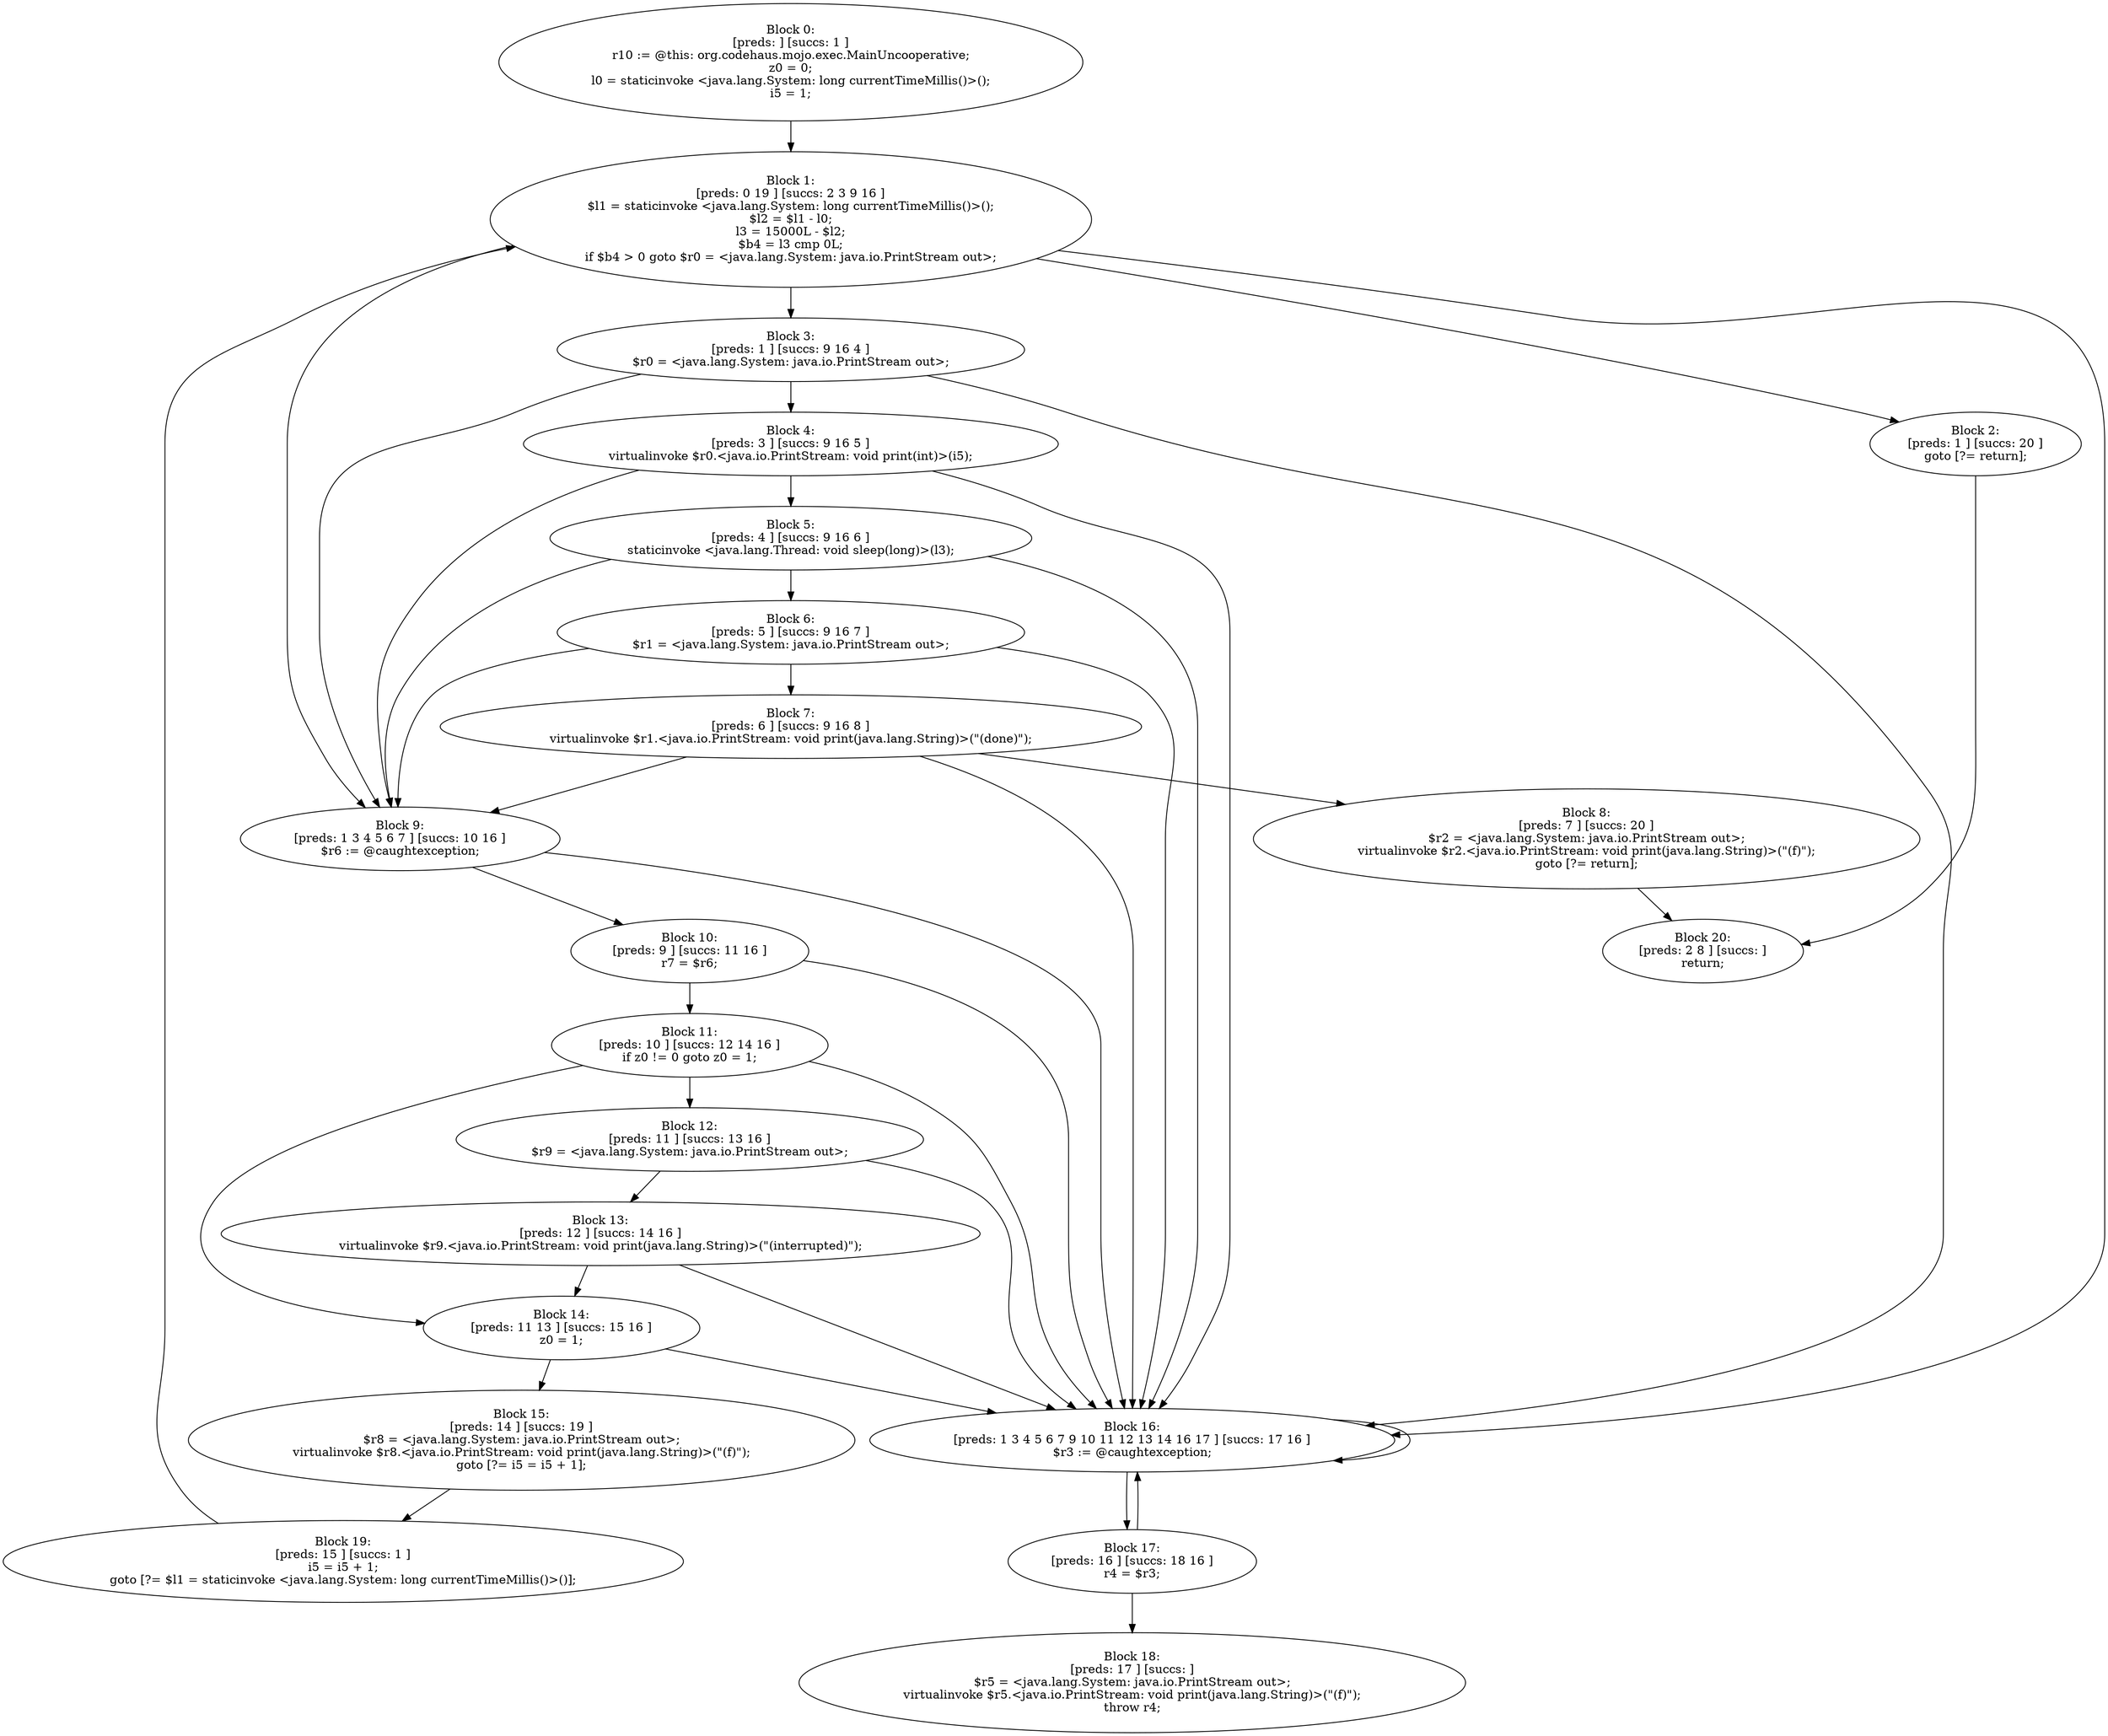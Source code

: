 digraph "unitGraph" {
    "Block 0:
[preds: ] [succs: 1 ]
r10 := @this: org.codehaus.mojo.exec.MainUncooperative;
z0 = 0;
l0 = staticinvoke <java.lang.System: long currentTimeMillis()>();
i5 = 1;
"
    "Block 1:
[preds: 0 19 ] [succs: 2 3 9 16 ]
$l1 = staticinvoke <java.lang.System: long currentTimeMillis()>();
$l2 = $l1 - l0;
l3 = 15000L - $l2;
$b4 = l3 cmp 0L;
if $b4 > 0 goto $r0 = <java.lang.System: java.io.PrintStream out>;
"
    "Block 2:
[preds: 1 ] [succs: 20 ]
goto [?= return];
"
    "Block 3:
[preds: 1 ] [succs: 9 16 4 ]
$r0 = <java.lang.System: java.io.PrintStream out>;
"
    "Block 4:
[preds: 3 ] [succs: 9 16 5 ]
virtualinvoke $r0.<java.io.PrintStream: void print(int)>(i5);
"
    "Block 5:
[preds: 4 ] [succs: 9 16 6 ]
staticinvoke <java.lang.Thread: void sleep(long)>(l3);
"
    "Block 6:
[preds: 5 ] [succs: 9 16 7 ]
$r1 = <java.lang.System: java.io.PrintStream out>;
"
    "Block 7:
[preds: 6 ] [succs: 9 16 8 ]
virtualinvoke $r1.<java.io.PrintStream: void print(java.lang.String)>(\"(done)\");
"
    "Block 8:
[preds: 7 ] [succs: 20 ]
$r2 = <java.lang.System: java.io.PrintStream out>;
virtualinvoke $r2.<java.io.PrintStream: void print(java.lang.String)>(\"(f)\");
goto [?= return];
"
    "Block 9:
[preds: 1 3 4 5 6 7 ] [succs: 10 16 ]
$r6 := @caughtexception;
"
    "Block 10:
[preds: 9 ] [succs: 11 16 ]
r7 = $r6;
"
    "Block 11:
[preds: 10 ] [succs: 12 14 16 ]
if z0 != 0 goto z0 = 1;
"
    "Block 12:
[preds: 11 ] [succs: 13 16 ]
$r9 = <java.lang.System: java.io.PrintStream out>;
"
    "Block 13:
[preds: 12 ] [succs: 14 16 ]
virtualinvoke $r9.<java.io.PrintStream: void print(java.lang.String)>(\"(interrupted)\");
"
    "Block 14:
[preds: 11 13 ] [succs: 15 16 ]
z0 = 1;
"
    "Block 15:
[preds: 14 ] [succs: 19 ]
$r8 = <java.lang.System: java.io.PrintStream out>;
virtualinvoke $r8.<java.io.PrintStream: void print(java.lang.String)>(\"(f)\");
goto [?= i5 = i5 + 1];
"
    "Block 16:
[preds: 1 3 4 5 6 7 9 10 11 12 13 14 16 17 ] [succs: 17 16 ]
$r3 := @caughtexception;
"
    "Block 17:
[preds: 16 ] [succs: 18 16 ]
r4 = $r3;
"
    "Block 18:
[preds: 17 ] [succs: ]
$r5 = <java.lang.System: java.io.PrintStream out>;
virtualinvoke $r5.<java.io.PrintStream: void print(java.lang.String)>(\"(f)\");
throw r4;
"
    "Block 19:
[preds: 15 ] [succs: 1 ]
i5 = i5 + 1;
goto [?= $l1 = staticinvoke <java.lang.System: long currentTimeMillis()>()];
"
    "Block 20:
[preds: 2 8 ] [succs: ]
return;
"
    "Block 0:
[preds: ] [succs: 1 ]
r10 := @this: org.codehaus.mojo.exec.MainUncooperative;
z0 = 0;
l0 = staticinvoke <java.lang.System: long currentTimeMillis()>();
i5 = 1;
"->"Block 1:
[preds: 0 19 ] [succs: 2 3 9 16 ]
$l1 = staticinvoke <java.lang.System: long currentTimeMillis()>();
$l2 = $l1 - l0;
l3 = 15000L - $l2;
$b4 = l3 cmp 0L;
if $b4 > 0 goto $r0 = <java.lang.System: java.io.PrintStream out>;
";
    "Block 1:
[preds: 0 19 ] [succs: 2 3 9 16 ]
$l1 = staticinvoke <java.lang.System: long currentTimeMillis()>();
$l2 = $l1 - l0;
l3 = 15000L - $l2;
$b4 = l3 cmp 0L;
if $b4 > 0 goto $r0 = <java.lang.System: java.io.PrintStream out>;
"->"Block 2:
[preds: 1 ] [succs: 20 ]
goto [?= return];
";
    "Block 1:
[preds: 0 19 ] [succs: 2 3 9 16 ]
$l1 = staticinvoke <java.lang.System: long currentTimeMillis()>();
$l2 = $l1 - l0;
l3 = 15000L - $l2;
$b4 = l3 cmp 0L;
if $b4 > 0 goto $r0 = <java.lang.System: java.io.PrintStream out>;
"->"Block 3:
[preds: 1 ] [succs: 9 16 4 ]
$r0 = <java.lang.System: java.io.PrintStream out>;
";
    "Block 1:
[preds: 0 19 ] [succs: 2 3 9 16 ]
$l1 = staticinvoke <java.lang.System: long currentTimeMillis()>();
$l2 = $l1 - l0;
l3 = 15000L - $l2;
$b4 = l3 cmp 0L;
if $b4 > 0 goto $r0 = <java.lang.System: java.io.PrintStream out>;
"->"Block 9:
[preds: 1 3 4 5 6 7 ] [succs: 10 16 ]
$r6 := @caughtexception;
";
    "Block 1:
[preds: 0 19 ] [succs: 2 3 9 16 ]
$l1 = staticinvoke <java.lang.System: long currentTimeMillis()>();
$l2 = $l1 - l0;
l3 = 15000L - $l2;
$b4 = l3 cmp 0L;
if $b4 > 0 goto $r0 = <java.lang.System: java.io.PrintStream out>;
"->"Block 16:
[preds: 1 3 4 5 6 7 9 10 11 12 13 14 16 17 ] [succs: 17 16 ]
$r3 := @caughtexception;
";
    "Block 2:
[preds: 1 ] [succs: 20 ]
goto [?= return];
"->"Block 20:
[preds: 2 8 ] [succs: ]
return;
";
    "Block 3:
[preds: 1 ] [succs: 9 16 4 ]
$r0 = <java.lang.System: java.io.PrintStream out>;
"->"Block 9:
[preds: 1 3 4 5 6 7 ] [succs: 10 16 ]
$r6 := @caughtexception;
";
    "Block 3:
[preds: 1 ] [succs: 9 16 4 ]
$r0 = <java.lang.System: java.io.PrintStream out>;
"->"Block 16:
[preds: 1 3 4 5 6 7 9 10 11 12 13 14 16 17 ] [succs: 17 16 ]
$r3 := @caughtexception;
";
    "Block 3:
[preds: 1 ] [succs: 9 16 4 ]
$r0 = <java.lang.System: java.io.PrintStream out>;
"->"Block 4:
[preds: 3 ] [succs: 9 16 5 ]
virtualinvoke $r0.<java.io.PrintStream: void print(int)>(i5);
";
    "Block 4:
[preds: 3 ] [succs: 9 16 5 ]
virtualinvoke $r0.<java.io.PrintStream: void print(int)>(i5);
"->"Block 9:
[preds: 1 3 4 5 6 7 ] [succs: 10 16 ]
$r6 := @caughtexception;
";
    "Block 4:
[preds: 3 ] [succs: 9 16 5 ]
virtualinvoke $r0.<java.io.PrintStream: void print(int)>(i5);
"->"Block 16:
[preds: 1 3 4 5 6 7 9 10 11 12 13 14 16 17 ] [succs: 17 16 ]
$r3 := @caughtexception;
";
    "Block 4:
[preds: 3 ] [succs: 9 16 5 ]
virtualinvoke $r0.<java.io.PrintStream: void print(int)>(i5);
"->"Block 5:
[preds: 4 ] [succs: 9 16 6 ]
staticinvoke <java.lang.Thread: void sleep(long)>(l3);
";
    "Block 5:
[preds: 4 ] [succs: 9 16 6 ]
staticinvoke <java.lang.Thread: void sleep(long)>(l3);
"->"Block 9:
[preds: 1 3 4 5 6 7 ] [succs: 10 16 ]
$r6 := @caughtexception;
";
    "Block 5:
[preds: 4 ] [succs: 9 16 6 ]
staticinvoke <java.lang.Thread: void sleep(long)>(l3);
"->"Block 16:
[preds: 1 3 4 5 6 7 9 10 11 12 13 14 16 17 ] [succs: 17 16 ]
$r3 := @caughtexception;
";
    "Block 5:
[preds: 4 ] [succs: 9 16 6 ]
staticinvoke <java.lang.Thread: void sleep(long)>(l3);
"->"Block 6:
[preds: 5 ] [succs: 9 16 7 ]
$r1 = <java.lang.System: java.io.PrintStream out>;
";
    "Block 6:
[preds: 5 ] [succs: 9 16 7 ]
$r1 = <java.lang.System: java.io.PrintStream out>;
"->"Block 9:
[preds: 1 3 4 5 6 7 ] [succs: 10 16 ]
$r6 := @caughtexception;
";
    "Block 6:
[preds: 5 ] [succs: 9 16 7 ]
$r1 = <java.lang.System: java.io.PrintStream out>;
"->"Block 16:
[preds: 1 3 4 5 6 7 9 10 11 12 13 14 16 17 ] [succs: 17 16 ]
$r3 := @caughtexception;
";
    "Block 6:
[preds: 5 ] [succs: 9 16 7 ]
$r1 = <java.lang.System: java.io.PrintStream out>;
"->"Block 7:
[preds: 6 ] [succs: 9 16 8 ]
virtualinvoke $r1.<java.io.PrintStream: void print(java.lang.String)>(\"(done)\");
";
    "Block 7:
[preds: 6 ] [succs: 9 16 8 ]
virtualinvoke $r1.<java.io.PrintStream: void print(java.lang.String)>(\"(done)\");
"->"Block 9:
[preds: 1 3 4 5 6 7 ] [succs: 10 16 ]
$r6 := @caughtexception;
";
    "Block 7:
[preds: 6 ] [succs: 9 16 8 ]
virtualinvoke $r1.<java.io.PrintStream: void print(java.lang.String)>(\"(done)\");
"->"Block 16:
[preds: 1 3 4 5 6 7 9 10 11 12 13 14 16 17 ] [succs: 17 16 ]
$r3 := @caughtexception;
";
    "Block 7:
[preds: 6 ] [succs: 9 16 8 ]
virtualinvoke $r1.<java.io.PrintStream: void print(java.lang.String)>(\"(done)\");
"->"Block 8:
[preds: 7 ] [succs: 20 ]
$r2 = <java.lang.System: java.io.PrintStream out>;
virtualinvoke $r2.<java.io.PrintStream: void print(java.lang.String)>(\"(f)\");
goto [?= return];
";
    "Block 8:
[preds: 7 ] [succs: 20 ]
$r2 = <java.lang.System: java.io.PrintStream out>;
virtualinvoke $r2.<java.io.PrintStream: void print(java.lang.String)>(\"(f)\");
goto [?= return];
"->"Block 20:
[preds: 2 8 ] [succs: ]
return;
";
    "Block 9:
[preds: 1 3 4 5 6 7 ] [succs: 10 16 ]
$r6 := @caughtexception;
"->"Block 10:
[preds: 9 ] [succs: 11 16 ]
r7 = $r6;
";
    "Block 9:
[preds: 1 3 4 5 6 7 ] [succs: 10 16 ]
$r6 := @caughtexception;
"->"Block 16:
[preds: 1 3 4 5 6 7 9 10 11 12 13 14 16 17 ] [succs: 17 16 ]
$r3 := @caughtexception;
";
    "Block 10:
[preds: 9 ] [succs: 11 16 ]
r7 = $r6;
"->"Block 11:
[preds: 10 ] [succs: 12 14 16 ]
if z0 != 0 goto z0 = 1;
";
    "Block 10:
[preds: 9 ] [succs: 11 16 ]
r7 = $r6;
"->"Block 16:
[preds: 1 3 4 5 6 7 9 10 11 12 13 14 16 17 ] [succs: 17 16 ]
$r3 := @caughtexception;
";
    "Block 11:
[preds: 10 ] [succs: 12 14 16 ]
if z0 != 0 goto z0 = 1;
"->"Block 12:
[preds: 11 ] [succs: 13 16 ]
$r9 = <java.lang.System: java.io.PrintStream out>;
";
    "Block 11:
[preds: 10 ] [succs: 12 14 16 ]
if z0 != 0 goto z0 = 1;
"->"Block 14:
[preds: 11 13 ] [succs: 15 16 ]
z0 = 1;
";
    "Block 11:
[preds: 10 ] [succs: 12 14 16 ]
if z0 != 0 goto z0 = 1;
"->"Block 16:
[preds: 1 3 4 5 6 7 9 10 11 12 13 14 16 17 ] [succs: 17 16 ]
$r3 := @caughtexception;
";
    "Block 12:
[preds: 11 ] [succs: 13 16 ]
$r9 = <java.lang.System: java.io.PrintStream out>;
"->"Block 13:
[preds: 12 ] [succs: 14 16 ]
virtualinvoke $r9.<java.io.PrintStream: void print(java.lang.String)>(\"(interrupted)\");
";
    "Block 12:
[preds: 11 ] [succs: 13 16 ]
$r9 = <java.lang.System: java.io.PrintStream out>;
"->"Block 16:
[preds: 1 3 4 5 6 7 9 10 11 12 13 14 16 17 ] [succs: 17 16 ]
$r3 := @caughtexception;
";
    "Block 13:
[preds: 12 ] [succs: 14 16 ]
virtualinvoke $r9.<java.io.PrintStream: void print(java.lang.String)>(\"(interrupted)\");
"->"Block 14:
[preds: 11 13 ] [succs: 15 16 ]
z0 = 1;
";
    "Block 13:
[preds: 12 ] [succs: 14 16 ]
virtualinvoke $r9.<java.io.PrintStream: void print(java.lang.String)>(\"(interrupted)\");
"->"Block 16:
[preds: 1 3 4 5 6 7 9 10 11 12 13 14 16 17 ] [succs: 17 16 ]
$r3 := @caughtexception;
";
    "Block 14:
[preds: 11 13 ] [succs: 15 16 ]
z0 = 1;
"->"Block 15:
[preds: 14 ] [succs: 19 ]
$r8 = <java.lang.System: java.io.PrintStream out>;
virtualinvoke $r8.<java.io.PrintStream: void print(java.lang.String)>(\"(f)\");
goto [?= i5 = i5 + 1];
";
    "Block 14:
[preds: 11 13 ] [succs: 15 16 ]
z0 = 1;
"->"Block 16:
[preds: 1 3 4 5 6 7 9 10 11 12 13 14 16 17 ] [succs: 17 16 ]
$r3 := @caughtexception;
";
    "Block 15:
[preds: 14 ] [succs: 19 ]
$r8 = <java.lang.System: java.io.PrintStream out>;
virtualinvoke $r8.<java.io.PrintStream: void print(java.lang.String)>(\"(f)\");
goto [?= i5 = i5 + 1];
"->"Block 19:
[preds: 15 ] [succs: 1 ]
i5 = i5 + 1;
goto [?= $l1 = staticinvoke <java.lang.System: long currentTimeMillis()>()];
";
    "Block 16:
[preds: 1 3 4 5 6 7 9 10 11 12 13 14 16 17 ] [succs: 17 16 ]
$r3 := @caughtexception;
"->"Block 17:
[preds: 16 ] [succs: 18 16 ]
r4 = $r3;
";
    "Block 16:
[preds: 1 3 4 5 6 7 9 10 11 12 13 14 16 17 ] [succs: 17 16 ]
$r3 := @caughtexception;
"->"Block 16:
[preds: 1 3 4 5 6 7 9 10 11 12 13 14 16 17 ] [succs: 17 16 ]
$r3 := @caughtexception;
";
    "Block 17:
[preds: 16 ] [succs: 18 16 ]
r4 = $r3;
"->"Block 18:
[preds: 17 ] [succs: ]
$r5 = <java.lang.System: java.io.PrintStream out>;
virtualinvoke $r5.<java.io.PrintStream: void print(java.lang.String)>(\"(f)\");
throw r4;
";
    "Block 17:
[preds: 16 ] [succs: 18 16 ]
r4 = $r3;
"->"Block 16:
[preds: 1 3 4 5 6 7 9 10 11 12 13 14 16 17 ] [succs: 17 16 ]
$r3 := @caughtexception;
";
    "Block 19:
[preds: 15 ] [succs: 1 ]
i5 = i5 + 1;
goto [?= $l1 = staticinvoke <java.lang.System: long currentTimeMillis()>()];
"->"Block 1:
[preds: 0 19 ] [succs: 2 3 9 16 ]
$l1 = staticinvoke <java.lang.System: long currentTimeMillis()>();
$l2 = $l1 - l0;
l3 = 15000L - $l2;
$b4 = l3 cmp 0L;
if $b4 > 0 goto $r0 = <java.lang.System: java.io.PrintStream out>;
";
}
